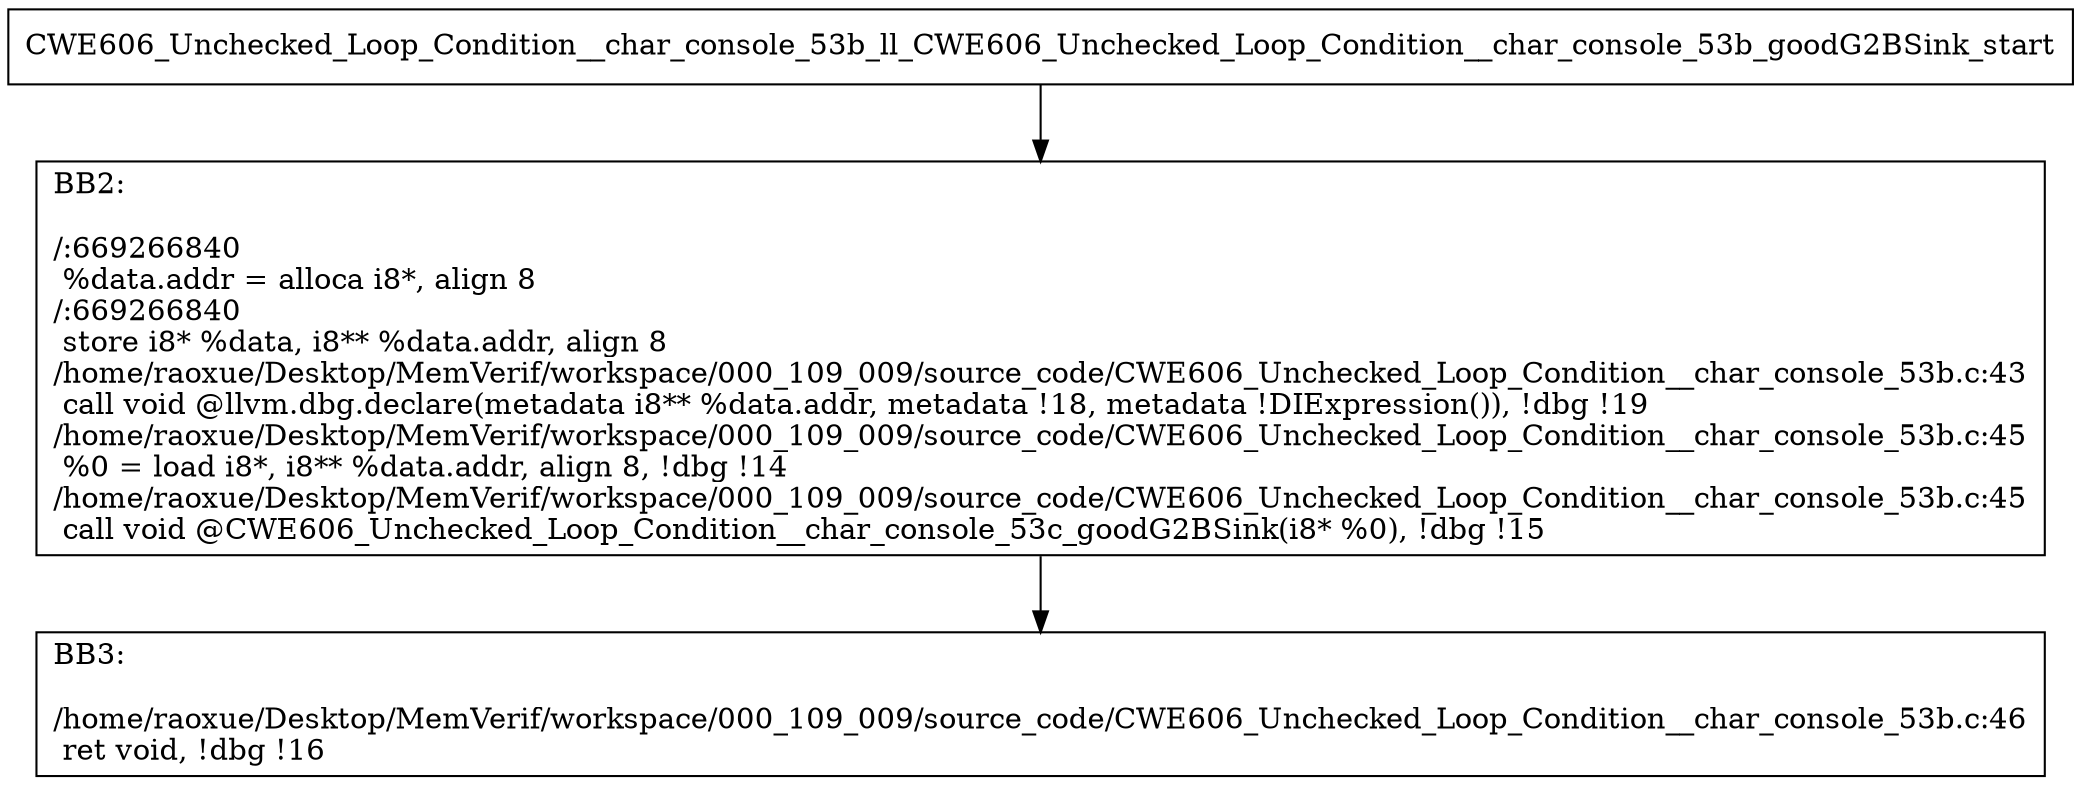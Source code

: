 digraph "CFG for'CWE606_Unchecked_Loop_Condition__char_console_53b_ll_CWE606_Unchecked_Loop_Condition__char_console_53b_goodG2BSink' function" {
	BBCWE606_Unchecked_Loop_Condition__char_console_53b_ll_CWE606_Unchecked_Loop_Condition__char_console_53b_goodG2BSink_start[shape=record,label="{CWE606_Unchecked_Loop_Condition__char_console_53b_ll_CWE606_Unchecked_Loop_Condition__char_console_53b_goodG2BSink_start}"];
	BBCWE606_Unchecked_Loop_Condition__char_console_53b_ll_CWE606_Unchecked_Loop_Condition__char_console_53b_goodG2BSink_start-> CWE606_Unchecked_Loop_Condition__char_console_53b_ll_CWE606_Unchecked_Loop_Condition__char_console_53b_goodG2BSinkBB2;
	CWE606_Unchecked_Loop_Condition__char_console_53b_ll_CWE606_Unchecked_Loop_Condition__char_console_53b_goodG2BSinkBB2 [shape=record, label="{BB2:\l\l/:669266840\l
  %data.addr = alloca i8*, align 8\l
/:669266840\l
  store i8* %data, i8** %data.addr, align 8\l
/home/raoxue/Desktop/MemVerif/workspace/000_109_009/source_code/CWE606_Unchecked_Loop_Condition__char_console_53b.c:43\l
  call void @llvm.dbg.declare(metadata i8** %data.addr, metadata !18, metadata !DIExpression()), !dbg !19\l
/home/raoxue/Desktop/MemVerif/workspace/000_109_009/source_code/CWE606_Unchecked_Loop_Condition__char_console_53b.c:45\l
  %0 = load i8*, i8** %data.addr, align 8, !dbg !14\l
/home/raoxue/Desktop/MemVerif/workspace/000_109_009/source_code/CWE606_Unchecked_Loop_Condition__char_console_53b.c:45\l
  call void @CWE606_Unchecked_Loop_Condition__char_console_53c_goodG2BSink(i8* %0), !dbg !15\l
}"];
	CWE606_Unchecked_Loop_Condition__char_console_53b_ll_CWE606_Unchecked_Loop_Condition__char_console_53b_goodG2BSinkBB2-> CWE606_Unchecked_Loop_Condition__char_console_53b_ll_CWE606_Unchecked_Loop_Condition__char_console_53b_goodG2BSinkBB3;
	CWE606_Unchecked_Loop_Condition__char_console_53b_ll_CWE606_Unchecked_Loop_Condition__char_console_53b_goodG2BSinkBB3 [shape=record, label="{BB3:\l\l/home/raoxue/Desktop/MemVerif/workspace/000_109_009/source_code/CWE606_Unchecked_Loop_Condition__char_console_53b.c:46\l
  ret void, !dbg !16\l
}"];
}
